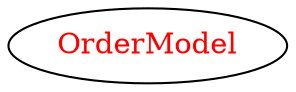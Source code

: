 digraph dependencyGraph {
 concentrate=true;
 ranksep="2.0";
 rankdir="LR"; 
 splines="ortho";
"OrderModel" [fontcolor="red"];
}
